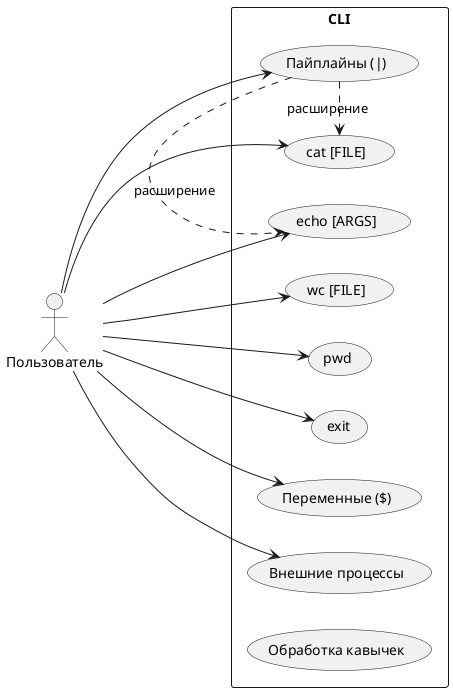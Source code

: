 @startuml
left to right direction
actor Пользователь as User

rectangle CLI {
  usecase "cat [FILE]" as UC1
  usecase "echo [ARGS]" as UC2
  usecase "wc [FILE]" as UC3
  usecase "pwd" as UC4
  usecase "exit" as UC5
  usecase "Переменные ($)" as UC7
  usecase "Пайплайны (|)" as UC8
  usecase "Внешние процессы" as UC9
  usecase "Обработка кавычек" as UC6
}

User --> UC1
User --> UC2
User --> UC3
User --> UC4
User --> UC5
User --> UC7
User --> UC8
User --> UC9

UC8 .> UC1 : расширение
UC8 .> UC2 : расширение
@enduml